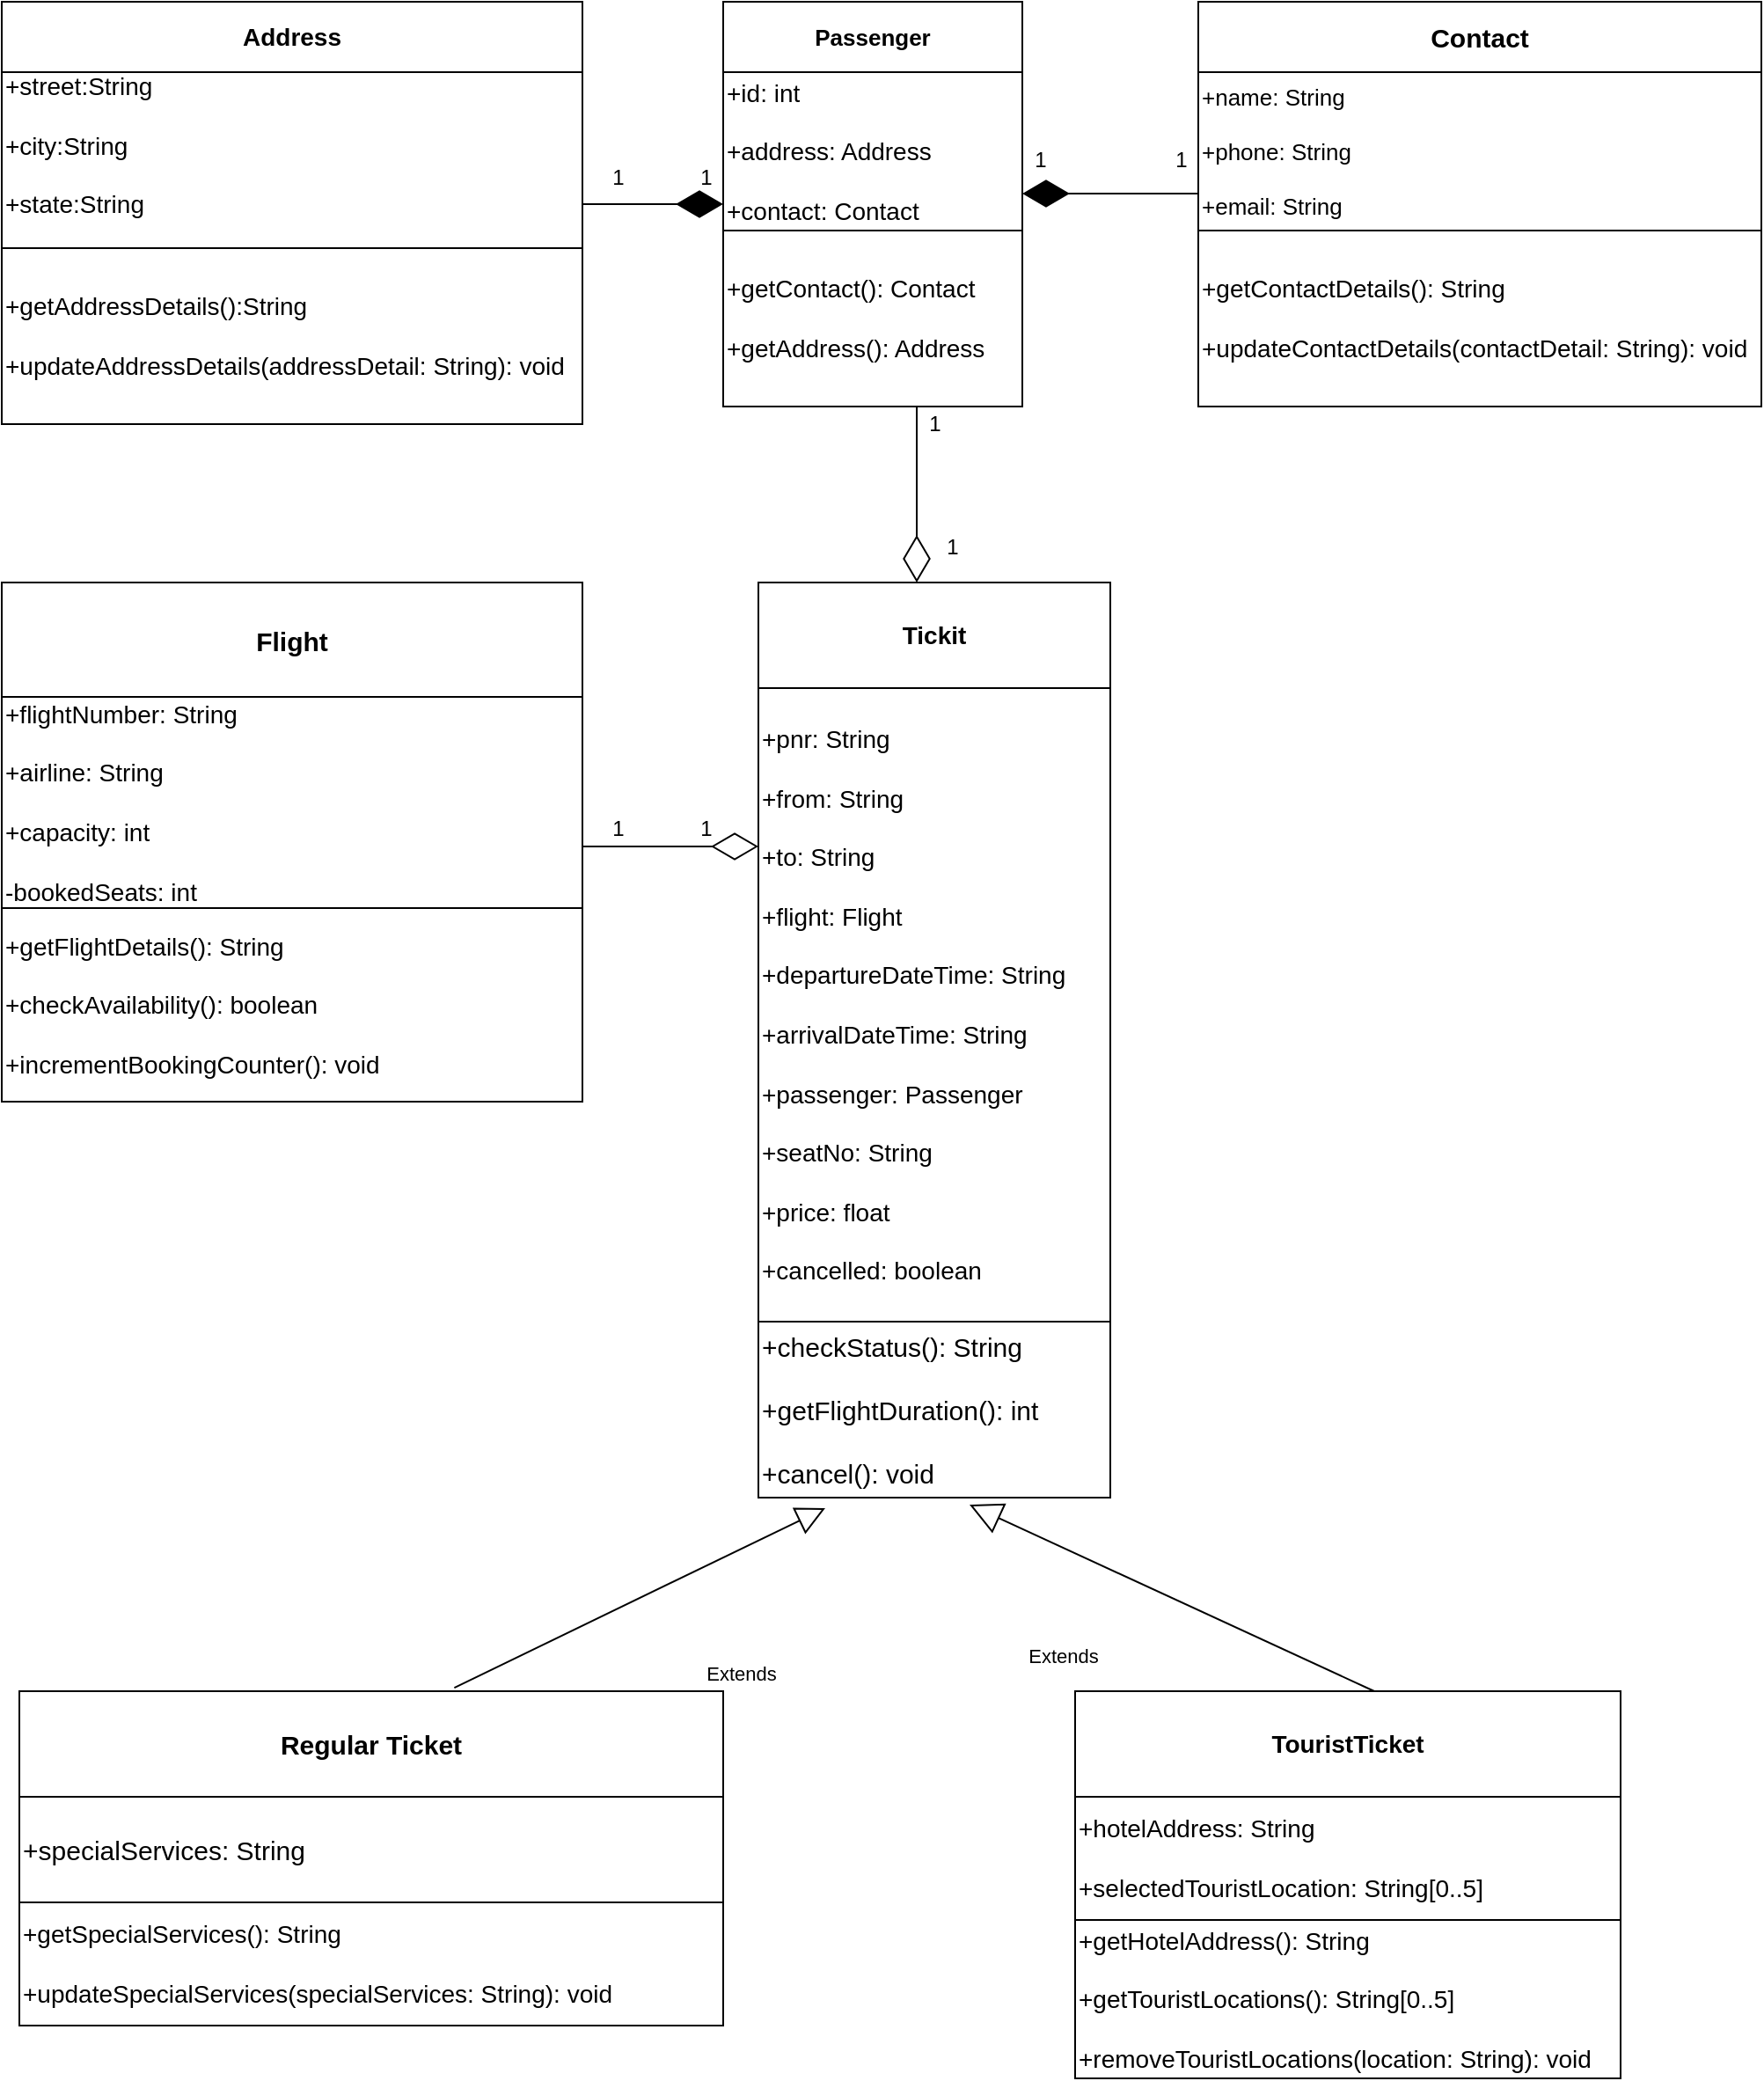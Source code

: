 <mxfile version="16.1.2" type="device"><diagram id="uHj5-ULOR1nHXCWxAgSL" name="Page-1"><mxGraphModel dx="1935" dy="553" grid="1" gridSize="10" guides="1" tooltips="1" connect="1" arrows="1" fold="1" page="1" pageScale="1" pageWidth="827" pageHeight="1169" math="0" shadow="0"><root><mxCell id="0"/><mxCell id="1" parent="0"/><mxCell id="8XcghBxc-Fuqt0R-Cag8-17" value="&lt;b&gt;&lt;font style=&quot;font-size: 14px&quot;&gt;Address&lt;/font&gt;&lt;/b&gt;" style="rounded=0;whiteSpace=wrap;html=1;strokeWidth=1;" parent="1" vertex="1"><mxGeometry x="-380" y="70" width="330" height="40" as="geometry"/></mxCell><mxCell id="8XcghBxc-Fuqt0R-Cag8-18" value="&lt;div&gt;&lt;span style=&quot;font-size: 14px&quot;&gt;+street:String&lt;/span&gt;&lt;/div&gt;&lt;div&gt;&lt;span style=&quot;font-size: 14px&quot;&gt;&lt;br&gt;&lt;/span&gt;&lt;/div&gt;&lt;font style=&quot;font-size: 14px&quot;&gt;&lt;div&gt;&lt;span&gt;+city:String&lt;/span&gt;&lt;/div&gt;&lt;div&gt;&lt;span&gt;&lt;br&gt;&lt;/span&gt;&lt;/div&gt;&lt;div&gt;&lt;span&gt;+state:String&lt;/span&gt;&lt;/div&gt;&lt;div&gt;&lt;span&gt;&lt;br&gt;&lt;/span&gt;&lt;/div&gt;&lt;/font&gt;" style="rounded=0;whiteSpace=wrap;html=1;strokeWidth=1;align=left;" parent="1" vertex="1"><mxGeometry x="-380" y="110" width="330" height="100" as="geometry"/></mxCell><mxCell id="8XcghBxc-Fuqt0R-Cag8-19" value="&lt;font style=&quot;font-size: 14px&quot;&gt;+getAddressDetails():String&lt;br&gt;&lt;br&gt;+updateAddressDetails(addressDetail: String): void&lt;/font&gt;" style="rounded=0;whiteSpace=wrap;html=1;strokeWidth=1;align=left;" parent="1" vertex="1"><mxGeometry x="-380" y="210" width="330" height="100" as="geometry"/></mxCell><mxCell id="8XcghBxc-Fuqt0R-Cag8-20" value="&lt;b&gt;&lt;font style=&quot;font-size: 13px&quot;&gt;Passenger&lt;/font&gt;&lt;/b&gt;" style="rounded=0;whiteSpace=wrap;html=1;strokeWidth=1;" parent="1" vertex="1"><mxGeometry x="30" y="70" width="170" height="40" as="geometry"/></mxCell><mxCell id="8XcghBxc-Fuqt0R-Cag8-21" value="&lt;div style=&quot;font-size: 14px&quot;&gt;&lt;font style=&quot;font-size: 14px&quot;&gt;+id: int&lt;/font&gt;&lt;/div&gt;&lt;div style=&quot;font-size: 14px&quot;&gt;&lt;font style=&quot;font-size: 14px&quot;&gt;&lt;br&gt;&lt;/font&gt;&lt;/div&gt;&lt;div style=&quot;font-size: 14px&quot;&gt;&lt;span&gt;&lt;font style=&quot;font-size: 14px&quot;&gt;+address: Address&lt;/font&gt;&lt;/span&gt;&lt;/div&gt;&lt;div style=&quot;font-size: 14px&quot;&gt;&lt;span&gt;&lt;font style=&quot;font-size: 14px&quot;&gt;&lt;br&gt;&lt;/font&gt;&lt;/span&gt;&lt;/div&gt;&lt;div style=&quot;font-size: 14px&quot;&gt;&lt;font style=&quot;font-size: 14px&quot;&gt;+contact: Contact&lt;/font&gt;&lt;/div&gt;" style="rounded=0;whiteSpace=wrap;html=1;strokeWidth=1;align=left;" parent="1" vertex="1"><mxGeometry x="30" y="110" width="170" height="90" as="geometry"/></mxCell><mxCell id="8XcghBxc-Fuqt0R-Cag8-22" value="&lt;div style=&quot;font-size: 14px&quot;&gt;&lt;font style=&quot;font-size: 14px&quot;&gt;+getContact(): Contact&lt;/font&gt;&lt;/div&gt;&lt;div style=&quot;font-size: 14px&quot;&gt;&lt;font style=&quot;font-size: 14px&quot;&gt;&lt;br&gt;&lt;/font&gt;&lt;/div&gt;&lt;div style=&quot;font-size: 14px&quot;&gt;&lt;font style=&quot;font-size: 14px&quot;&gt;+getAddress(): Address&lt;/font&gt;&lt;/div&gt;" style="rounded=0;whiteSpace=wrap;html=1;strokeWidth=1;align=left;" parent="1" vertex="1"><mxGeometry x="30" y="200" width="170" height="100" as="geometry"/></mxCell><mxCell id="8XcghBxc-Fuqt0R-Cag8-23" value="&lt;b&gt;&lt;font style=&quot;font-size: 15px&quot;&gt;Contact&lt;/font&gt;&lt;/b&gt;" style="rounded=0;whiteSpace=wrap;html=1;strokeWidth=1;" parent="1" vertex="1"><mxGeometry x="300" y="70" width="320" height="40" as="geometry"/></mxCell><mxCell id="8XcghBxc-Fuqt0R-Cag8-24" value="&lt;div style=&quot;font-size: 13px&quot;&gt;&lt;span&gt;&lt;font style=&quot;font-size: 13px&quot;&gt;+name: String&lt;/font&gt;&lt;/span&gt;&lt;/div&gt;&lt;div style=&quot;font-size: 13px&quot;&gt;&lt;span&gt;&lt;font style=&quot;font-size: 13px&quot;&gt;&lt;br&gt;&lt;/font&gt;&lt;/span&gt;&lt;/div&gt;&lt;div style=&quot;font-size: 13px&quot;&gt;&lt;span&gt;&lt;font style=&quot;font-size: 13px&quot;&gt;+phone: String&lt;/font&gt;&lt;/span&gt;&lt;/div&gt;&lt;div style=&quot;font-size: 13px&quot;&gt;&lt;span&gt;&lt;font style=&quot;font-size: 13px&quot;&gt;&lt;br&gt;&lt;/font&gt;&lt;/span&gt;&lt;/div&gt;&lt;div style=&quot;font-size: 13px&quot;&gt;&lt;span&gt;&lt;font style=&quot;font-size: 13px&quot;&gt;+email: String&lt;/font&gt;&lt;/span&gt;&lt;/div&gt;" style="rounded=0;whiteSpace=wrap;html=1;strokeWidth=1;align=left;" parent="1" vertex="1"><mxGeometry x="300" y="110" width="320" height="90" as="geometry"/></mxCell><mxCell id="8XcghBxc-Fuqt0R-Cag8-26" value="&lt;font style=&quot;font-size: 14px&quot;&gt;+getContactDetails(): String&lt;br&gt;&lt;br&gt;+updateContactDetails(contactDetail: String): void&lt;/font&gt;" style="rounded=0;whiteSpace=wrap;html=1;strokeWidth=1;align=left;" parent="1" vertex="1"><mxGeometry x="300" y="200" width="320" height="100" as="geometry"/></mxCell><mxCell id="8XcghBxc-Fuqt0R-Cag8-29" value="" style="endArrow=diamondThin;endFill=1;endSize=24;html=1;" parent="1" edge="1"><mxGeometry width="160" relative="1" as="geometry"><mxPoint x="-50" y="185" as="sourcePoint"/><mxPoint x="30" y="185" as="targetPoint"/></mxGeometry></mxCell><mxCell id="8XcghBxc-Fuqt0R-Cag8-30" value="1" style="text;html=1;align=center;verticalAlign=middle;resizable=0;points=[];autosize=1;" parent="1" vertex="1"><mxGeometry x="-40" y="160" width="20" height="20" as="geometry"/></mxCell><mxCell id="8XcghBxc-Fuqt0R-Cag8-31" value="1" style="text;html=1;align=center;verticalAlign=middle;resizable=0;points=[];autosize=1;" parent="1" vertex="1"><mxGeometry x="10" y="160" width="20" height="20" as="geometry"/></mxCell><mxCell id="8XcghBxc-Fuqt0R-Cag8-33" value="" style="endArrow=diamondThin;endFill=1;endSize=24;html=1;" parent="1" edge="1"><mxGeometry width="160" relative="1" as="geometry"><mxPoint x="300" y="179" as="sourcePoint"/><mxPoint x="200" y="179" as="targetPoint"/></mxGeometry></mxCell><mxCell id="8XcghBxc-Fuqt0R-Cag8-34" value="1" style="text;html=1;align=center;verticalAlign=middle;resizable=0;points=[];autosize=1;" parent="1" vertex="1"><mxGeometry x="200" y="150" width="20" height="20" as="geometry"/></mxCell><mxCell id="8XcghBxc-Fuqt0R-Cag8-35" value="1" style="text;html=1;align=center;verticalAlign=middle;resizable=0;points=[];autosize=1;" parent="1" vertex="1"><mxGeometry x="280" y="150" width="20" height="20" as="geometry"/></mxCell><mxCell id="8XcghBxc-Fuqt0R-Cag8-38" value="&lt;font style=&quot;font-size: 15px&quot;&gt;&lt;b&gt;Flight&lt;/b&gt;&lt;/font&gt;" style="rounded=0;whiteSpace=wrap;html=1;strokeWidth=1;" parent="1" vertex="1"><mxGeometry x="-380" y="400" width="330" height="65" as="geometry"/></mxCell><mxCell id="8XcghBxc-Fuqt0R-Cag8-39" value="&lt;div style=&quot;font-size: 14px&quot;&gt;&lt;span&gt;&lt;font style=&quot;font-size: 14px&quot;&gt;+flightNumber: String&lt;/font&gt;&lt;/span&gt;&lt;/div&gt;&lt;div style=&quot;font-size: 14px&quot;&gt;&lt;span&gt;&lt;font style=&quot;font-size: 14px&quot;&gt;&lt;br&gt;&lt;/font&gt;&lt;/span&gt;&lt;/div&gt;&lt;div style=&quot;font-size: 14px&quot;&gt;&lt;span&gt;&lt;font style=&quot;font-size: 14px&quot;&gt;+airline: String&lt;/font&gt;&lt;/span&gt;&lt;/div&gt;&lt;div style=&quot;font-size: 14px&quot;&gt;&lt;span&gt;&lt;font style=&quot;font-size: 14px&quot;&gt;&lt;br&gt;&lt;/font&gt;&lt;/span&gt;&lt;/div&gt;&lt;div style=&quot;font-size: 14px&quot;&gt;&lt;span&gt;&lt;font style=&quot;font-size: 14px&quot;&gt;+capacity: int&lt;/font&gt;&lt;/span&gt;&lt;/div&gt;&lt;div style=&quot;font-size: 14px&quot;&gt;&lt;span&gt;&lt;font style=&quot;font-size: 14px&quot;&gt;&lt;br&gt;&lt;/font&gt;&lt;/span&gt;&lt;/div&gt;&lt;div style=&quot;font-size: 14px&quot;&gt;&lt;span&gt;&lt;font style=&quot;font-size: 14px&quot;&gt;-bookedSeats: int&lt;/font&gt;&lt;/span&gt;&lt;/div&gt;" style="rounded=0;whiteSpace=wrap;html=1;strokeWidth=1;align=left;" parent="1" vertex="1"><mxGeometry x="-380" y="465" width="330" height="120" as="geometry"/></mxCell><mxCell id="8XcghBxc-Fuqt0R-Cag8-40" value="&lt;div style=&quot;font-size: 14px&quot;&gt;&lt;span&gt;&lt;font style=&quot;font-size: 14px&quot;&gt;+getFlightDetails(): String&lt;/font&gt;&lt;/span&gt;&lt;/div&gt;&lt;div style=&quot;font-size: 14px&quot;&gt;&lt;span&gt;&lt;font style=&quot;font-size: 14px&quot;&gt;&lt;br&gt;&lt;/font&gt;&lt;/span&gt;&lt;/div&gt;&lt;div style=&quot;font-size: 14px&quot;&gt;&lt;span&gt;&lt;font style=&quot;font-size: 14px&quot;&gt;+checkAvailability(): boolean&lt;/font&gt;&lt;/span&gt;&lt;/div&gt;&lt;div style=&quot;font-size: 14px&quot;&gt;&lt;span&gt;&lt;font style=&quot;font-size: 14px&quot;&gt;&lt;br&gt;&lt;/font&gt;&lt;/span&gt;&lt;/div&gt;&lt;div style=&quot;font-size: 14px&quot;&gt;&lt;span&gt;&lt;font style=&quot;font-size: 14px&quot;&gt;+incrementBookingCounter(): void&lt;/font&gt;&lt;/span&gt;&lt;/div&gt;" style="rounded=0;whiteSpace=wrap;html=1;strokeWidth=1;align=left;" parent="1" vertex="1"><mxGeometry x="-380" y="585" width="330" height="110" as="geometry"/></mxCell><mxCell id="8XcghBxc-Fuqt0R-Cag8-41" value="&lt;b&gt;&lt;font style=&quot;font-size: 14px&quot;&gt;Tickit&lt;/font&gt;&lt;/b&gt;" style="rounded=0;whiteSpace=wrap;html=1;strokeWidth=1;" parent="1" vertex="1"><mxGeometry x="50" y="400" width="200" height="60" as="geometry"/></mxCell><mxCell id="8XcghBxc-Fuqt0R-Cag8-43" value="&lt;font style=&quot;font-size: 14px&quot;&gt;+pnr: String&lt;br&gt;&lt;br&gt;+from: String&lt;br&gt;&lt;br&gt;+to: String&lt;br&gt;&lt;br&gt;+flight: Flight&lt;br&gt;&lt;br&gt;+departureDateTime: String&lt;br&gt;&lt;br&gt;+arrivalDateTime: String&lt;br&gt;&lt;br&gt;+passenger: Passenger&lt;br&gt;&lt;br&gt;+seatNo: String&lt;br&gt;&lt;br&gt;+price: float&lt;br&gt;&lt;br&gt;+cancelled: boolean&lt;/font&gt;" style="rounded=0;whiteSpace=wrap;html=1;strokeWidth=1;align=left;" parent="1" vertex="1"><mxGeometry x="50" y="460" width="200" height="360" as="geometry"/></mxCell><mxCell id="8XcghBxc-Fuqt0R-Cag8-44" value="&lt;div style=&quot;font-size: 15px&quot;&gt;&lt;span&gt;&lt;font style=&quot;font-size: 15px&quot;&gt;+checkStatus(): String&lt;/font&gt;&lt;/span&gt;&lt;/div&gt;&lt;div style=&quot;font-size: 15px&quot;&gt;&lt;span&gt;&lt;font style=&quot;font-size: 15px&quot;&gt;&lt;br&gt;&lt;/font&gt;&lt;/span&gt;&lt;/div&gt;&lt;div style=&quot;font-size: 15px&quot;&gt;&lt;span&gt;&lt;font style=&quot;font-size: 15px&quot;&gt;+getFlightDuration(): int&lt;/font&gt;&lt;/span&gt;&lt;/div&gt;&lt;div style=&quot;font-size: 15px&quot;&gt;&lt;span&gt;&lt;font style=&quot;font-size: 15px&quot;&gt;&lt;br&gt;&lt;/font&gt;&lt;/span&gt;&lt;/div&gt;&lt;div style=&quot;font-size: 15px&quot;&gt;&lt;span&gt;&lt;font style=&quot;font-size: 15px&quot;&gt;+cancel(): void&lt;/font&gt;&lt;/span&gt;&lt;/div&gt;" style="rounded=0;whiteSpace=wrap;html=1;strokeWidth=1;align=left;" parent="1" vertex="1"><mxGeometry x="50" y="820" width="200" height="100" as="geometry"/></mxCell><mxCell id="8XcghBxc-Fuqt0R-Cag8-45" value="&lt;font style=&quot;font-size: 15px&quot;&gt;&lt;b&gt;Regular Ticket&lt;/b&gt;&lt;/font&gt;" style="rounded=0;whiteSpace=wrap;html=1;strokeWidth=1;" parent="1" vertex="1"><mxGeometry x="-370" y="1030" width="400" height="60" as="geometry"/></mxCell><mxCell id="8XcghBxc-Fuqt0R-Cag8-46" value="&lt;font style=&quot;font-size: 15px&quot;&gt;+specialServices: String&lt;/font&gt;" style="rounded=0;whiteSpace=wrap;html=1;strokeWidth=1;align=left;" parent="1" vertex="1"><mxGeometry x="-370" y="1090" width="400" height="60" as="geometry"/></mxCell><mxCell id="8XcghBxc-Fuqt0R-Cag8-47" value="&lt;font style=&quot;font-size: 14px&quot;&gt;+getSpecialServices(): String&lt;br&gt;&lt;br&gt;+updateSpecialServices(specialServices: String): void&lt;/font&gt;" style="rounded=0;whiteSpace=wrap;html=1;strokeWidth=1;align=left;" parent="1" vertex="1"><mxGeometry x="-370" y="1150" width="400" height="70" as="geometry"/></mxCell><mxCell id="8XcghBxc-Fuqt0R-Cag8-49" value="&lt;font style=&quot;font-size: 14px&quot;&gt;&lt;b&gt;TouristTicket&lt;/b&gt;&lt;/font&gt;" style="rounded=0;whiteSpace=wrap;html=1;strokeWidth=1;" parent="1" vertex="1"><mxGeometry x="230" y="1030" width="310" height="60" as="geometry"/></mxCell><mxCell id="8XcghBxc-Fuqt0R-Cag8-50" value="&lt;div style=&quot;font-size: 14px&quot;&gt;&lt;span&gt;&lt;font style=&quot;font-size: 14px&quot;&gt;+hotelAddress: String&lt;/font&gt;&lt;/span&gt;&lt;/div&gt;&lt;div style=&quot;font-size: 14px&quot;&gt;&lt;span&gt;&lt;font style=&quot;font-size: 14px&quot;&gt;&lt;br&gt;&lt;/font&gt;&lt;/span&gt;&lt;/div&gt;&lt;div style=&quot;font-size: 14px&quot;&gt;&lt;span&gt;&lt;font style=&quot;font-size: 14px&quot;&gt;+selectedTouristLocation: String[0..5]&lt;/font&gt;&lt;/span&gt;&lt;/div&gt;" style="rounded=0;whiteSpace=wrap;html=1;strokeWidth=1;align=left;" parent="1" vertex="1"><mxGeometry x="230" y="1090" width="310" height="70" as="geometry"/></mxCell><mxCell id="8XcghBxc-Fuqt0R-Cag8-51" value="&lt;div style=&quot;font-size: 14px&quot;&gt;&lt;font style=&quot;font-size: 14px&quot;&gt;+getHotelAddress(): String&lt;/font&gt;&lt;/div&gt;&lt;div style=&quot;font-size: 14px&quot;&gt;&lt;font style=&quot;font-size: 14px&quot;&gt;&lt;br&gt;&lt;/font&gt;&lt;/div&gt;&lt;div style=&quot;font-size: 14px&quot;&gt;&lt;span&gt;&lt;font style=&quot;font-size: 14px&quot;&gt;+getTouristLocations(): String[0..5]&lt;/font&gt;&lt;/span&gt;&lt;/div&gt;&lt;div style=&quot;font-size: 14px&quot;&gt;&lt;span&gt;&lt;font style=&quot;font-size: 14px&quot;&gt;&lt;br&gt;&lt;/font&gt;&lt;/span&gt;&lt;/div&gt;&lt;div style=&quot;font-size: 14px&quot;&gt;&lt;font style=&quot;font-size: 14px&quot;&gt;+removeTouristLocations(location: String): void&lt;/font&gt;&lt;/div&gt;" style="rounded=0;whiteSpace=wrap;html=1;strokeWidth=1;align=left;" parent="1" vertex="1"><mxGeometry x="230" y="1160" width="310" height="90" as="geometry"/></mxCell><mxCell id="8XcghBxc-Fuqt0R-Cag8-52" value="" style="endArrow=diamondThin;endFill=0;endSize=24;html=1;" parent="1" edge="1"><mxGeometry width="160" relative="1" as="geometry"><mxPoint x="-50" y="550" as="sourcePoint"/><mxPoint x="50" y="550" as="targetPoint"/></mxGeometry></mxCell><mxCell id="8XcghBxc-Fuqt0R-Cag8-54" value="1" style="text;html=1;align=center;verticalAlign=middle;resizable=0;points=[];autosize=1;" parent="1" vertex="1"><mxGeometry x="-40" y="530" width="20" height="20" as="geometry"/></mxCell><mxCell id="8XcghBxc-Fuqt0R-Cag8-55" value="1" style="text;html=1;align=center;verticalAlign=middle;resizable=0;points=[];autosize=1;" parent="1" vertex="1"><mxGeometry x="10" y="530" width="20" height="20" as="geometry"/></mxCell><mxCell id="8XcghBxc-Fuqt0R-Cag8-57" value="" style="endArrow=diamondThin;endFill=0;endSize=24;html=1;entryX=0.45;entryY=0;entryDx=0;entryDy=0;entryPerimeter=0;" parent="1" target="8XcghBxc-Fuqt0R-Cag8-41" edge="1"><mxGeometry width="160" relative="1" as="geometry"><mxPoint x="140" y="300" as="sourcePoint"/><mxPoint x="140" y="380" as="targetPoint"/></mxGeometry></mxCell><mxCell id="8XcghBxc-Fuqt0R-Cag8-58" value="1" style="text;html=1;align=center;verticalAlign=middle;resizable=0;points=[];autosize=1;" parent="1" vertex="1"><mxGeometry x="140" y="300" width="20" height="20" as="geometry"/></mxCell><mxCell id="8XcghBxc-Fuqt0R-Cag8-59" value="1" style="text;html=1;align=center;verticalAlign=middle;resizable=0;points=[];autosize=1;" parent="1" vertex="1"><mxGeometry x="150" y="370" width="20" height="20" as="geometry"/></mxCell><mxCell id="8XcghBxc-Fuqt0R-Cag8-62" value="Extends" style="endArrow=block;endFill=0;html=1;endSize=14;entryX=0.19;entryY=1.06;entryDx=0;entryDy=0;entryPerimeter=0;exitX=0.618;exitY=-0.033;exitDx=0;exitDy=0;exitPerimeter=0;jumpSize=6;" parent="1" source="8XcghBxc-Fuqt0R-Cag8-45" target="8XcghBxc-Fuqt0R-Cag8-44" edge="1"><mxGeometry x="0.281" y="-64" width="160" relative="1" as="geometry"><mxPoint x="-80" y="990" as="sourcePoint"/><mxPoint x="80" y="990" as="targetPoint"/><mxPoint as="offset"/></mxGeometry></mxCell><mxCell id="8XcghBxc-Fuqt0R-Cag8-63" value="Extends" style="endArrow=block;endSize=16;endFill=0;html=1;entryX=0.6;entryY=1.04;entryDx=0;entryDy=0;entryPerimeter=0;" parent="1" target="8XcghBxc-Fuqt0R-Cag8-44" edge="1"><mxGeometry x="0.334" y="56" width="160" relative="1" as="geometry"><mxPoint x="400" y="1030" as="sourcePoint"/><mxPoint x="350" y="990" as="targetPoint"/><mxPoint as="offset"/></mxGeometry></mxCell></root></mxGraphModel></diagram></mxfile>